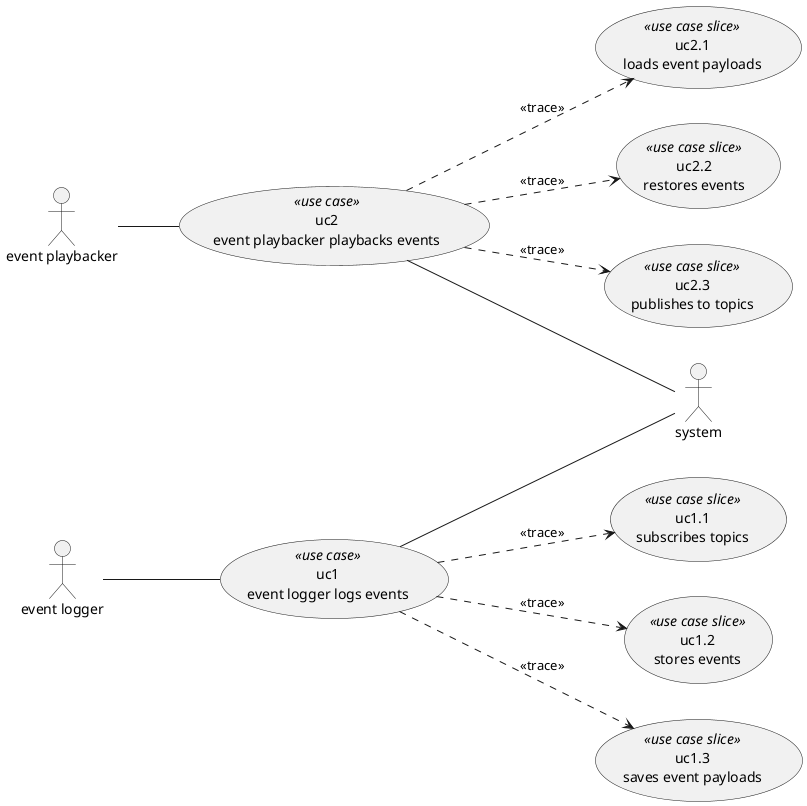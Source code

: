 @startuml
left to right direction

usecase uc1 <<use case>>[
uc1
event logger logs events
]

usecase uc2 <<use case>>[
uc2
event playbacker playbacks events
]

:event logger:--(uc1)
:event playbacker:--(uc2)
(uc1)--:system:
(uc2)--:system:

usecase uc1.1 <<use case slice>>[
uc1.1
subscribes topics
]
(uc1)..>(uc1.1):<<trace>>

usecase uc1.2 <<use case slice>>[
uc1.2
stores events
]
(uc1)..>(uc1.2):<<trace>>

usecase uc1.3 <<use case slice>>[
uc1.3
saves event payloads
]
(uc1)..>(uc1.3):<<trace>>

usecase uc2.1 <<use case slice>>[
uc2.1
loads event payloads
]
(uc2)..>(uc2.1):<<trace>>

usecase uc2.2 <<use case slice>>[
uc2.2
restores events
]
(uc2)..>(uc2.2):<<trace>>

usecase uc2.3 <<use case slice>>[
uc2.3
publishes to topics
]
(uc2)..>(uc2.3):<<trace>>

@enduml
